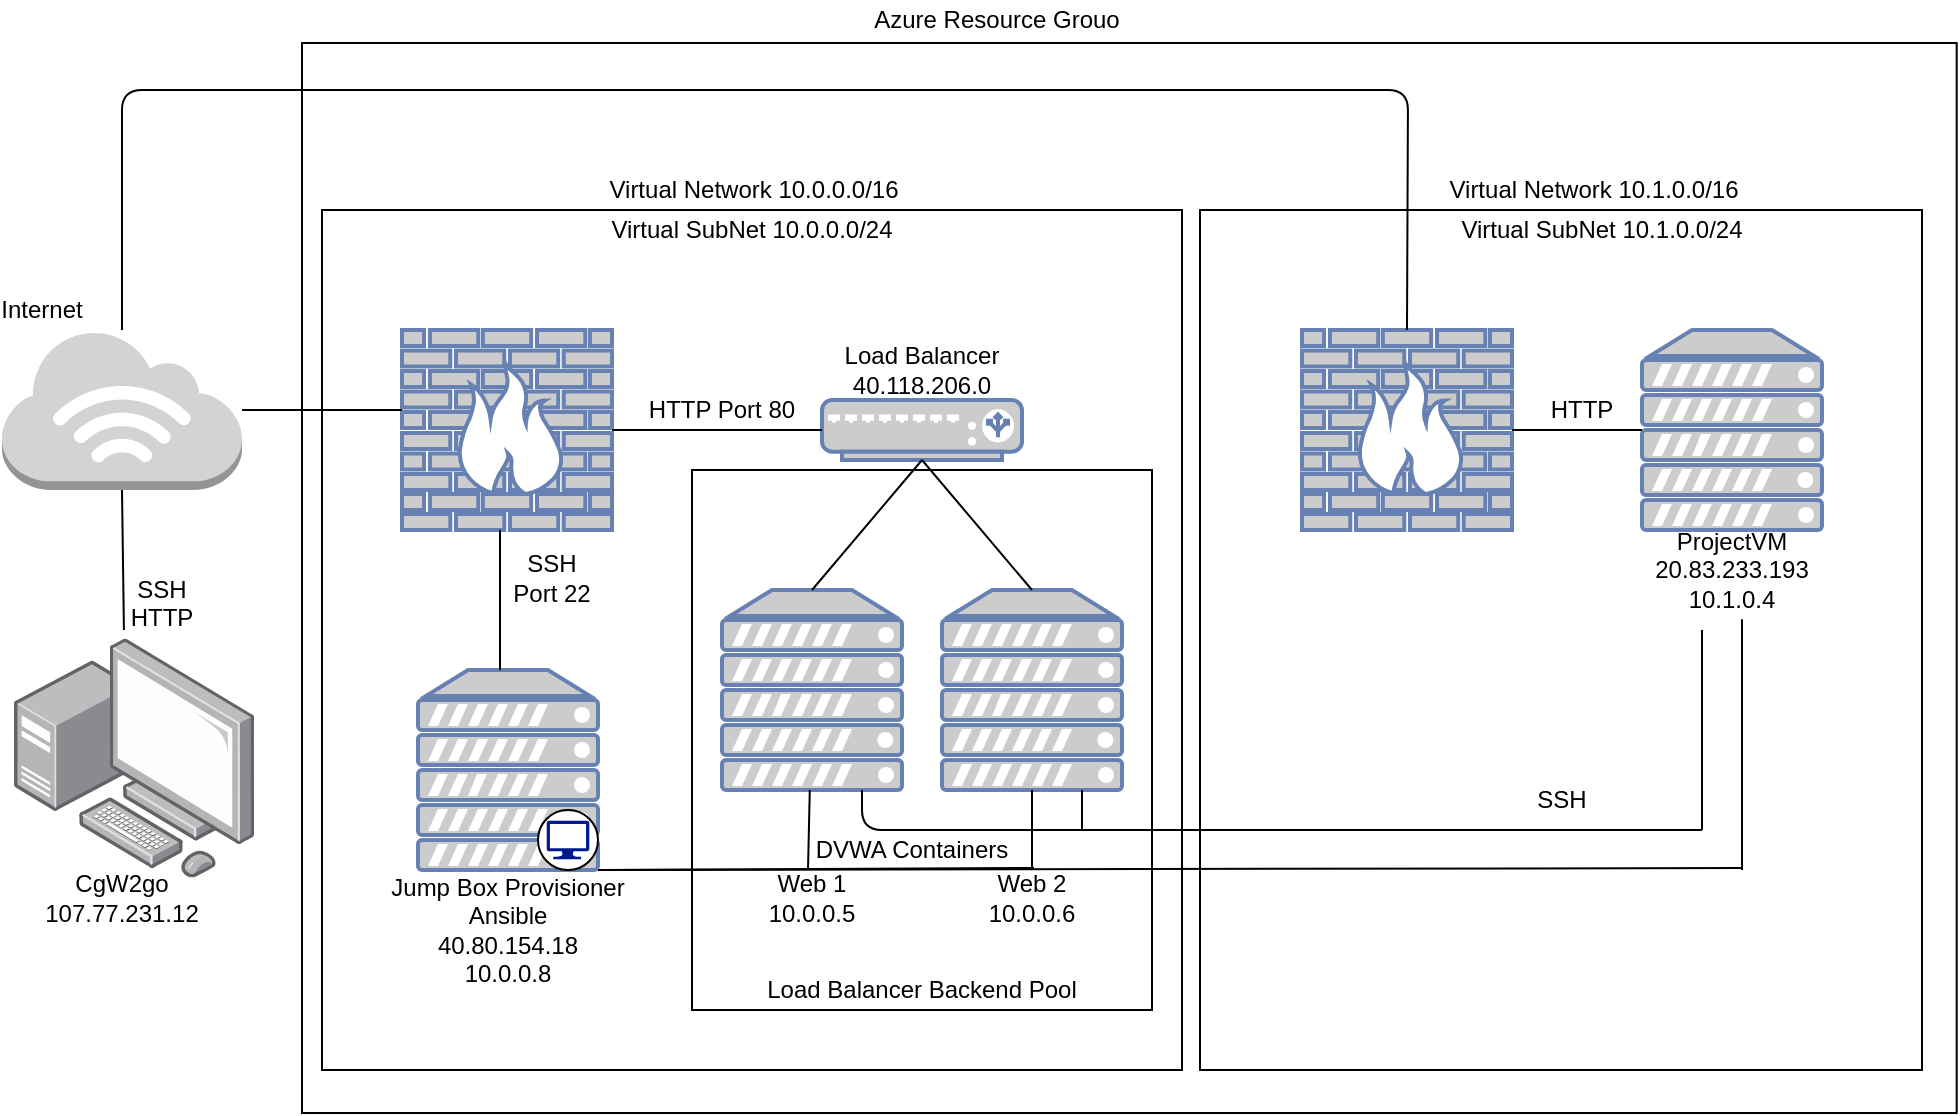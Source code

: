 <mxfile version="14.9.3" type="google"><diagram id="z6zgZEf4sE0cjW8_JVp3" name="Page-1"><mxGraphModel dx="768" dy="1558" grid="1" gridSize="10" guides="1" tooltips="1" connect="1" arrows="1" fold="1" page="1" pageScale="1" pageWidth="850" pageHeight="1100" math="0" shadow="0"><root><mxCell id="0"/><mxCell id="1" parent="0"/><mxCell id="HVAHxtaDXMhOnp7v7iSA-24" value="" style="rounded=0;whiteSpace=wrap;html=1;fillColor=none;" parent="1" vertex="1"><mxGeometry x="160" y="16.5" width="827.34" height="535" as="geometry"/></mxCell><mxCell id="HVAHxtaDXMhOnp7v7iSA-23" value="" style="whiteSpace=wrap;html=1;aspect=fixed;fillColor=none;" parent="1" vertex="1"><mxGeometry x="170" y="100" width="430" height="430" as="geometry"/></mxCell><mxCell id="HVAHxtaDXMhOnp7v7iSA-4" value="" style="outlineConnect=0;dashed=0;verticalLabelPosition=bottom;verticalAlign=top;align=center;html=1;shape=mxgraph.aws3.internet_3;fillColor=#D2D3D3;gradientColor=none;" parent="1" vertex="1"><mxGeometry x="10" y="160" width="120" height="80" as="geometry"/></mxCell><mxCell id="HVAHxtaDXMhOnp7v7iSA-7" value="" style="points=[];aspect=fixed;html=1;align=center;shadow=0;dashed=0;image;image=img/lib/allied_telesis/computer_and_terminals/Personal_Computer_with_Server.svg;" parent="1" vertex="1"><mxGeometry x="16" y="314" width="120" height="120" as="geometry"/></mxCell><mxCell id="HVAHxtaDXMhOnp7v7iSA-8" value="" style="fontColor=#0066CC;verticalAlign=top;verticalLabelPosition=bottom;labelPosition=center;align=center;html=1;outlineConnect=0;fillColor=#CCCCCC;strokeColor=#6881B3;gradientColor=none;gradientDirection=north;strokeWidth=2;shape=mxgraph.networks.load_balancer;" parent="1" vertex="1"><mxGeometry x="420" y="195" width="100" height="30" as="geometry"/></mxCell><mxCell id="HVAHxtaDXMhOnp7v7iSA-9" value="" style="fontColor=#0066CC;verticalAlign=top;verticalLabelPosition=bottom;labelPosition=center;align=center;html=1;outlineConnect=0;fillColor=#CCCCCC;strokeColor=#6881B3;gradientColor=none;gradientDirection=north;strokeWidth=2;shape=mxgraph.networks.firewall;" parent="1" vertex="1"><mxGeometry x="210" y="160" width="105" height="100" as="geometry"/></mxCell><mxCell id="HVAHxtaDXMhOnp7v7iSA-11" value="" style="fontColor=#0066CC;verticalAlign=top;verticalLabelPosition=bottom;labelPosition=center;align=center;html=1;outlineConnect=0;fillColor=#CCCCCC;strokeColor=#6881B3;gradientColor=none;gradientDirection=north;strokeWidth=2;shape=mxgraph.networks.server;" parent="1" vertex="1"><mxGeometry x="218" y="330" width="90" height="100" as="geometry"/></mxCell><mxCell id="HVAHxtaDXMhOnp7v7iSA-12" value="" style="fontColor=#0066CC;verticalAlign=top;verticalLabelPosition=bottom;labelPosition=center;align=center;html=1;outlineConnect=0;fillColor=#CCCCCC;strokeColor=#6881B3;gradientColor=none;gradientDirection=north;strokeWidth=2;shape=mxgraph.networks.server;" parent="1" vertex="1"><mxGeometry x="370" y="290" width="90" height="100" as="geometry"/></mxCell><mxCell id="HVAHxtaDXMhOnp7v7iSA-13" value="" style="fontColor=#0066CC;verticalAlign=top;verticalLabelPosition=bottom;labelPosition=center;align=center;html=1;outlineConnect=0;fillColor=#CCCCCC;strokeColor=#6881B3;gradientColor=none;gradientDirection=north;strokeWidth=2;shape=mxgraph.networks.server;" parent="1" vertex="1"><mxGeometry x="480" y="290" width="90" height="100" as="geometry"/></mxCell><mxCell id="HVAHxtaDXMhOnp7v7iSA-14" value="" style="endArrow=none;html=1;entryX=0;entryY=0.4;entryDx=0;entryDy=0;entryPerimeter=0;" parent="1" source="HVAHxtaDXMhOnp7v7iSA-4" target="HVAHxtaDXMhOnp7v7iSA-9" edge="1"><mxGeometry width="50" height="50" relative="1" as="geometry"><mxPoint x="290" y="400" as="sourcePoint"/><mxPoint x="200" y="216" as="targetPoint"/><Array as="points"><mxPoint x="170" y="200"/></Array></mxGeometry></mxCell><mxCell id="HVAHxtaDXMhOnp7v7iSA-15" value="" style="endArrow=none;html=1;exitX=0.458;exitY=-0.033;exitDx=0;exitDy=0;exitPerimeter=0;entryX=0.5;entryY=1;entryDx=0;entryDy=0;entryPerimeter=0;" parent="1" source="HVAHxtaDXMhOnp7v7iSA-7" target="HVAHxtaDXMhOnp7v7iSA-4" edge="1"><mxGeometry width="50" height="50" relative="1" as="geometry"><mxPoint x="290" y="400" as="sourcePoint"/><mxPoint x="340" y="350" as="targetPoint"/></mxGeometry></mxCell><mxCell id="HVAHxtaDXMhOnp7v7iSA-17" value="" style="endArrow=none;html=1;exitX=1;exitY=0.5;exitDx=0;exitDy=0;exitPerimeter=0;entryX=0;entryY=0.5;entryDx=0;entryDy=0;entryPerimeter=0;" parent="1" source="HVAHxtaDXMhOnp7v7iSA-9" target="HVAHxtaDXMhOnp7v7iSA-8" edge="1"><mxGeometry width="50" height="50" relative="1" as="geometry"><mxPoint x="290" y="400" as="sourcePoint"/><mxPoint x="340" y="350" as="targetPoint"/></mxGeometry></mxCell><mxCell id="HVAHxtaDXMhOnp7v7iSA-18" value="" style="endArrow=none;html=1;exitX=0.5;exitY=0;exitDx=0;exitDy=0;exitPerimeter=0;entryX=0.5;entryY=1;entryDx=0;entryDy=0;entryPerimeter=0;" parent="1" source="HVAHxtaDXMhOnp7v7iSA-12" target="HVAHxtaDXMhOnp7v7iSA-8" edge="1"><mxGeometry width="50" height="50" relative="1" as="geometry"><mxPoint x="290" y="400" as="sourcePoint"/><mxPoint x="340" y="350" as="targetPoint"/></mxGeometry></mxCell><mxCell id="HVAHxtaDXMhOnp7v7iSA-19" value="" style="endArrow=none;html=1;entryX=0.5;entryY=1;entryDx=0;entryDy=0;entryPerimeter=0;exitX=0.5;exitY=0;exitDx=0;exitDy=0;exitPerimeter=0;" parent="1" source="HVAHxtaDXMhOnp7v7iSA-13" target="HVAHxtaDXMhOnp7v7iSA-8" edge="1"><mxGeometry width="50" height="50" relative="1" as="geometry"><mxPoint x="290" y="400" as="sourcePoint"/><mxPoint x="340" y="350" as="targetPoint"/></mxGeometry></mxCell><mxCell id="HVAHxtaDXMhOnp7v7iSA-20" value="" style="endArrow=none;html=1;exitX=1;exitY=1;exitDx=0;exitDy=0;exitPerimeter=0;" parent="1" source="HVAHxtaDXMhOnp7v7iSA-11" edge="1"><mxGeometry width="50" height="50" relative="1" as="geometry"><mxPoint x="290" y="400" as="sourcePoint"/><mxPoint x="526" y="429" as="targetPoint"/></mxGeometry></mxCell><mxCell id="HVAHxtaDXMhOnp7v7iSA-21" value="" style="endArrow=none;html=1;" parent="1" target="HVAHxtaDXMhOnp7v7iSA-12" edge="1"><mxGeometry width="50" height="50" relative="1" as="geometry"><mxPoint x="413" y="430" as="sourcePoint"/><mxPoint x="340" y="350" as="targetPoint"/></mxGeometry></mxCell><mxCell id="HVAHxtaDXMhOnp7v7iSA-22" value="" style="endArrow=none;html=1;entryX=0.5;entryY=1;entryDx=0;entryDy=0;entryPerimeter=0;" parent="1" target="HVAHxtaDXMhOnp7v7iSA-13" edge="1"><mxGeometry width="50" height="50" relative="1" as="geometry"><mxPoint x="525" y="430" as="sourcePoint"/><mxPoint x="340" y="350" as="targetPoint"/></mxGeometry></mxCell><mxCell id="HVAHxtaDXMhOnp7v7iSA-25" value="SSH" style="text;html=1;strokeColor=none;fillColor=none;align=center;verticalAlign=middle;whiteSpace=wrap;rounded=0;" parent="1" vertex="1"><mxGeometry x="70" y="280" width="40" height="20" as="geometry"/></mxCell><mxCell id="HVAHxtaDXMhOnp7v7iSA-26" value="HTTP" style="text;html=1;strokeColor=none;fillColor=none;align=center;verticalAlign=middle;whiteSpace=wrap;rounded=0;" parent="1" vertex="1"><mxGeometry x="70" y="294" width="40" height="20" as="geometry"/></mxCell><mxCell id="HVAHxtaDXMhOnp7v7iSA-27" value="Internet" style="text;html=1;strokeColor=none;fillColor=none;align=center;verticalAlign=middle;whiteSpace=wrap;rounded=0;" parent="1" vertex="1"><mxGeometry x="10" y="140" width="40" height="20" as="geometry"/></mxCell><mxCell id="HVAHxtaDXMhOnp7v7iSA-29" value="" style="endArrow=none;html=1;entryX=0.213;entryY=0.465;entryDx=0;entryDy=0;entryPerimeter=0;" parent="1" edge="1"><mxGeometry width="50" height="50" relative="1" as="geometry"><mxPoint x="259" y="330" as="sourcePoint"/><mxPoint x="259" y="260" as="targetPoint"/></mxGeometry></mxCell><mxCell id="HVAHxtaDXMhOnp7v7iSA-30" value="SSH&lt;br&gt;Port 22" style="text;html=1;strokeColor=none;fillColor=none;align=center;verticalAlign=middle;whiteSpace=wrap;rounded=0;" parent="1" vertex="1"><mxGeometry x="260" y="274" width="50" height="20" as="geometry"/></mxCell><mxCell id="HVAHxtaDXMhOnp7v7iSA-32" value="HTTP Port 80" style="text;html=1;strokeColor=none;fillColor=none;align=center;verticalAlign=middle;whiteSpace=wrap;rounded=0;" parent="1" vertex="1"><mxGeometry x="330" y="190" width="80" height="20" as="geometry"/></mxCell><mxCell id="HVAHxtaDXMhOnp7v7iSA-33" value="" style="rounded=0;whiteSpace=wrap;html=1;fillColor=none;" parent="1" vertex="1"><mxGeometry x="355" y="230" width="230" height="270" as="geometry"/></mxCell><mxCell id="HVAHxtaDXMhOnp7v7iSA-35" value="DVWA Containers" style="text;html=1;strokeColor=none;fillColor=none;align=center;verticalAlign=middle;whiteSpace=wrap;rounded=0;" parent="1" vertex="1"><mxGeometry x="410" y="410" width="110" height="20" as="geometry"/></mxCell><mxCell id="HVAHxtaDXMhOnp7v7iSA-36" value="CgW2go&lt;br&gt;107.77.231.12" style="text;html=1;strokeColor=none;fillColor=none;align=center;verticalAlign=middle;whiteSpace=wrap;rounded=0;" parent="1" vertex="1"><mxGeometry x="40" y="434" width="60" height="20" as="geometry"/></mxCell><mxCell id="wd1aa3DUMWHdDPmZnnre-2" value="" style="ellipse;whiteSpace=wrap;html=1;aspect=fixed;" parent="1" vertex="1"><mxGeometry x="278" y="400" width="30" height="30" as="geometry"/></mxCell><mxCell id="wd1aa3DUMWHdDPmZnnre-1" value="" style="aspect=fixed;pointerEvents=1;shadow=0;dashed=0;html=1;strokeColor=none;labelPosition=center;verticalLabelPosition=bottom;verticalAlign=top;align=center;fillColor=#00188D;shape=mxgraph.azure.computer" parent="1" vertex="1"><mxGeometry x="282.34" y="405.4" width="21.33" height="19.2" as="geometry"/></mxCell><mxCell id="wd1aa3DUMWHdDPmZnnre-4" value="Jump Box Provisioner&lt;br&gt;Ansible&lt;br&gt;40.80.154.18&lt;br&gt;10.0.0.8" style="text;html=1;strokeColor=none;fillColor=none;align=center;verticalAlign=middle;whiteSpace=wrap;rounded=0;" parent="1" vertex="1"><mxGeometry x="193" y="450" width="140" height="20" as="geometry"/></mxCell><mxCell id="wd1aa3DUMWHdDPmZnnre-5" value="Web 1&lt;br&gt;10.0.0.5" style="text;html=1;strokeColor=none;fillColor=none;align=center;verticalAlign=middle;whiteSpace=wrap;rounded=0;" parent="1" vertex="1"><mxGeometry x="395" y="434" width="40" height="20" as="geometry"/></mxCell><mxCell id="wd1aa3DUMWHdDPmZnnre-6" value="Web 2&lt;br&gt;10.0.0.6" style="text;html=1;strokeColor=none;fillColor=none;align=center;verticalAlign=middle;whiteSpace=wrap;rounded=0;" parent="1" vertex="1"><mxGeometry x="505" y="434" width="40" height="20" as="geometry"/></mxCell><mxCell id="wd1aa3DUMWHdDPmZnnre-7" value="Load Balancer Backend Pool" style="text;html=1;strokeColor=none;fillColor=none;align=center;verticalAlign=middle;whiteSpace=wrap;rounded=0;" parent="1" vertex="1"><mxGeometry x="390" y="480" width="160" height="20" as="geometry"/></mxCell><mxCell id="wd1aa3DUMWHdDPmZnnre-8" value="Azure Resource Grouo" style="text;html=1;strokeColor=none;fillColor=none;align=center;verticalAlign=middle;whiteSpace=wrap;rounded=0;" parent="1" vertex="1"><mxGeometry x="445" y="-5" width="125" height="20" as="geometry"/></mxCell><mxCell id="wd1aa3DUMWHdDPmZnnre-9" value="Load Balancer 40.118.206.0" style="text;html=1;strokeColor=none;fillColor=none;align=center;verticalAlign=middle;whiteSpace=wrap;rounded=0;" parent="1" vertex="1"><mxGeometry x="425" y="170" width="90" height="20" as="geometry"/></mxCell><mxCell id="wd1aa3DUMWHdDPmZnnre-10" value="Virtual Network 10.0.0.0/16" style="text;html=1;strokeColor=none;fillColor=none;align=center;verticalAlign=middle;whiteSpace=wrap;rounded=0;" parent="1" vertex="1"><mxGeometry x="260" y="80" width="252" height="20" as="geometry"/></mxCell><mxCell id="wd1aa3DUMWHdDPmZnnre-11" value="Virtual SubNet 10.0.0.0/24" style="text;html=1;strokeColor=none;fillColor=none;align=center;verticalAlign=middle;whiteSpace=wrap;rounded=0;" parent="1" vertex="1"><mxGeometry x="295" y="100" width="180" height="20" as="geometry"/></mxCell><mxCell id="fcaEyFwUTLuepyJduKoi-2" value="" style="rounded=0;whiteSpace=wrap;html=1;fillColor=none;" vertex="1" parent="1"><mxGeometry x="609" y="100" width="361" height="430" as="geometry"/></mxCell><mxCell id="fcaEyFwUTLuepyJduKoi-3" value="" style="fontColor=#0066CC;verticalAlign=top;verticalLabelPosition=bottom;labelPosition=center;align=center;html=1;outlineConnect=0;fillColor=#CCCCCC;strokeColor=#6881B3;gradientColor=none;gradientDirection=north;strokeWidth=2;shape=mxgraph.networks.firewall;" vertex="1" parent="1"><mxGeometry x="660" y="160" width="105" height="100" as="geometry"/></mxCell><mxCell id="fcaEyFwUTLuepyJduKoi-4" value="Virtual Network 10.1.0.0/16" style="text;html=1;strokeColor=none;fillColor=none;align=center;verticalAlign=middle;whiteSpace=wrap;rounded=0;" vertex="1" parent="1"><mxGeometry x="680" y="80" width="252" height="20" as="geometry"/></mxCell><mxCell id="fcaEyFwUTLuepyJduKoi-5" value="Virtual SubNet 10.1.0.0/24" style="text;html=1;strokeColor=none;fillColor=none;align=center;verticalAlign=middle;whiteSpace=wrap;rounded=0;" vertex="1" parent="1"><mxGeometry x="720" y="100" width="180" height="20" as="geometry"/></mxCell><mxCell id="fcaEyFwUTLuepyJduKoi-7" value="" style="fontColor=#0066CC;verticalAlign=top;verticalLabelPosition=bottom;labelPosition=center;align=center;html=1;outlineConnect=0;fillColor=#CCCCCC;strokeColor=#6881B3;gradientColor=none;gradientDirection=north;strokeWidth=2;shape=mxgraph.networks.server;" vertex="1" parent="1"><mxGeometry x="830" y="160" width="90" height="100" as="geometry"/></mxCell><mxCell id="fcaEyFwUTLuepyJduKoi-9" value="" style="endArrow=none;html=1;strokeColor=#000000;" edge="1" parent="1" source="fcaEyFwUTLuepyJduKoi-3" target="fcaEyFwUTLuepyJduKoi-7"><mxGeometry width="50" height="50" relative="1" as="geometry"><mxPoint x="770" y="250" as="sourcePoint"/><mxPoint x="820" y="200" as="targetPoint"/></mxGeometry></mxCell><mxCell id="fcaEyFwUTLuepyJduKoi-11" value="" style="endArrow=none;html=1;strokeColor=#000000;entryX=0.5;entryY=0;entryDx=0;entryDy=0;entryPerimeter=0;" edge="1" parent="1" target="fcaEyFwUTLuepyJduKoi-3"><mxGeometry width="50" height="50" relative="1" as="geometry"><mxPoint x="70" y="160" as="sourcePoint"/><mxPoint x="140" y="40" as="targetPoint"/><Array as="points"><mxPoint x="70" y="40"/><mxPoint x="713" y="40"/></Array></mxGeometry></mxCell><mxCell id="fcaEyFwUTLuepyJduKoi-13" value="HTTP" style="text;html=1;strokeColor=none;fillColor=none;align=center;verticalAlign=middle;whiteSpace=wrap;rounded=0;" vertex="1" parent="1"><mxGeometry x="780" y="190" width="40" height="20" as="geometry"/></mxCell><mxCell id="fcaEyFwUTLuepyJduKoi-14" value="" style="endArrow=none;html=1;exitX=1;exitY=1;exitDx=0;exitDy=0;exitPerimeter=0;" edge="1" parent="1" source="HVAHxtaDXMhOnp7v7iSA-11"><mxGeometry width="50" height="50" relative="1" as="geometry"><mxPoint x="308" y="430" as="sourcePoint"/><mxPoint x="880" y="429" as="targetPoint"/></mxGeometry></mxCell><mxCell id="fcaEyFwUTLuepyJduKoi-15" value="" style="endArrow=none;html=1;strokeColor=#000000;" edge="1" parent="1"><mxGeometry width="50" height="50" relative="1" as="geometry"><mxPoint x="880" y="430" as="sourcePoint"/><mxPoint x="880" y="320" as="targetPoint"/><Array as="points"><mxPoint x="880" y="300"/></Array></mxGeometry></mxCell><mxCell id="fcaEyFwUTLuepyJduKoi-18" value="" style="endArrow=none;html=1;strokeColor=#000000;" edge="1" parent="1"><mxGeometry width="50" height="50" relative="1" as="geometry"><mxPoint x="860" y="410" as="sourcePoint"/><mxPoint x="440" y="390" as="targetPoint"/><Array as="points"><mxPoint x="440" y="410"/></Array></mxGeometry></mxCell><mxCell id="fcaEyFwUTLuepyJduKoi-19" value="ProjectVM&lt;br&gt;20.83.233.193&lt;br&gt;10.1.0.4" style="text;html=1;strokeColor=none;fillColor=none;align=center;verticalAlign=middle;whiteSpace=wrap;rounded=0;" vertex="1" parent="1"><mxGeometry x="855" y="270" width="40" height="20" as="geometry"/></mxCell><mxCell id="fcaEyFwUTLuepyJduKoi-20" value="" style="endArrow=none;html=1;strokeColor=#000000;" edge="1" parent="1"><mxGeometry width="50" height="50" relative="1" as="geometry"><mxPoint x="860" y="410" as="sourcePoint"/><mxPoint x="860" y="310" as="targetPoint"/></mxGeometry></mxCell><mxCell id="fcaEyFwUTLuepyJduKoi-21" value="" style="endArrow=none;html=1;strokeColor=#000000;" edge="1" parent="1"><mxGeometry width="50" height="50" relative="1" as="geometry"><mxPoint x="550" y="410" as="sourcePoint"/><mxPoint x="550" y="390" as="targetPoint"/></mxGeometry></mxCell><mxCell id="fcaEyFwUTLuepyJduKoi-22" value="SSH" style="text;html=1;strokeColor=none;fillColor=none;align=center;verticalAlign=middle;whiteSpace=wrap;rounded=0;" vertex="1" parent="1"><mxGeometry x="770" y="385" width="40" height="20" as="geometry"/></mxCell></root></mxGraphModel></diagram></mxfile>